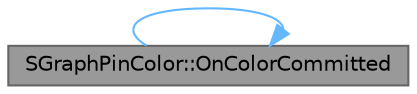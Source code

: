 digraph "SGraphPinColor::OnColorCommitted"
{
 // INTERACTIVE_SVG=YES
 // LATEX_PDF_SIZE
  bgcolor="transparent";
  edge [fontname=Helvetica,fontsize=10,labelfontname=Helvetica,labelfontsize=10];
  node [fontname=Helvetica,fontsize=10,shape=box,height=0.2,width=0.4];
  rankdir="LR";
  Node1 [id="Node000001",label="SGraphPinColor::OnColorCommitted",height=0.2,width=0.4,color="gray40", fillcolor="grey60", style="filled", fontcolor="black",tooltip="Called when the color picker commits a color value."];
  Node1 -> Node1 [id="edge1_Node000001_Node000001",color="steelblue1",style="solid",tooltip=" "];
}
